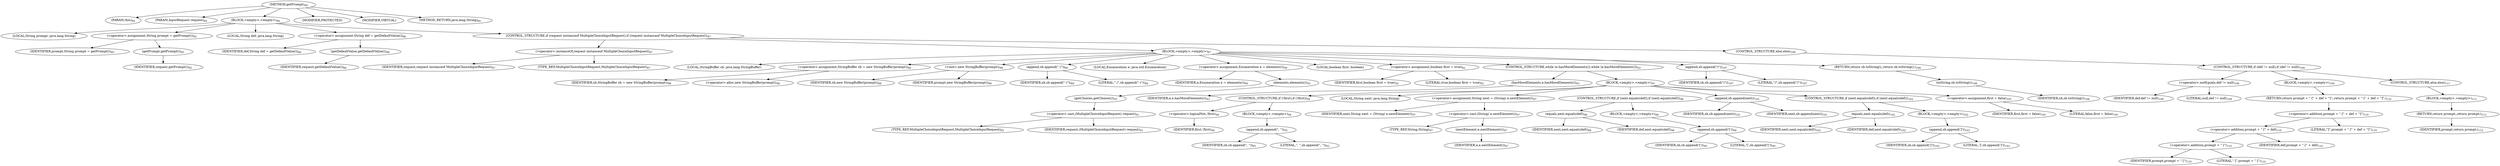 digraph "getPrompt" {  
"121" [label = <(METHOD,getPrompt)<SUB>84</SUB>> ]
"122" [label = <(PARAM,this)<SUB>84</SUB>> ]
"123" [label = <(PARAM,InputRequest request)<SUB>84</SUB>> ]
"124" [label = <(BLOCK,&lt;empty&gt;,&lt;empty&gt;)<SUB>84</SUB>> ]
"125" [label = <(LOCAL,String prompt: java.lang.String)> ]
"126" [label = <(&lt;operator&gt;.assignment,String prompt = getPrompt())<SUB>85</SUB>> ]
"127" [label = <(IDENTIFIER,prompt,String prompt = getPrompt())<SUB>85</SUB>> ]
"128" [label = <(getPrompt,getPrompt())<SUB>85</SUB>> ]
"129" [label = <(IDENTIFIER,request,getPrompt())<SUB>85</SUB>> ]
"130" [label = <(LOCAL,String def: java.lang.String)> ]
"131" [label = <(&lt;operator&gt;.assignment,String def = getDefaultValue())<SUB>86</SUB>> ]
"132" [label = <(IDENTIFIER,def,String def = getDefaultValue())<SUB>86</SUB>> ]
"133" [label = <(getDefaultValue,getDefaultValue())<SUB>86</SUB>> ]
"134" [label = <(IDENTIFIER,request,getDefaultValue())<SUB>86</SUB>> ]
"135" [label = <(CONTROL_STRUCTURE,if (request instanceof MultipleChoiceInputRequest),if (request instanceof MultipleChoiceInputRequest))<SUB>87</SUB>> ]
"136" [label = <(&lt;operator&gt;.instanceOf,request instanceof MultipleChoiceInputRequest)<SUB>87</SUB>> ]
"137" [label = <(IDENTIFIER,request,request instanceof MultipleChoiceInputRequest)<SUB>87</SUB>> ]
"138" [label = <(TYPE_REF,MultipleChoiceInputRequest,MultipleChoiceInputRequest)<SUB>87</SUB>> ]
"139" [label = <(BLOCK,&lt;empty&gt;,&lt;empty&gt;)<SUB>87</SUB>> ]
"9" [label = <(LOCAL,StringBuffer sb: java.lang.StringBuffer)> ]
"140" [label = <(&lt;operator&gt;.assignment,StringBuffer sb = new StringBuffer(prompt))<SUB>88</SUB>> ]
"141" [label = <(IDENTIFIER,sb,StringBuffer sb = new StringBuffer(prompt))<SUB>88</SUB>> ]
"142" [label = <(&lt;operator&gt;.alloc,new StringBuffer(prompt))<SUB>88</SUB>> ]
"143" [label = <(&lt;init&gt;,new StringBuffer(prompt))<SUB>88</SUB>> ]
"8" [label = <(IDENTIFIER,sb,new StringBuffer(prompt))<SUB>88</SUB>> ]
"144" [label = <(IDENTIFIER,prompt,new StringBuffer(prompt))<SUB>88</SUB>> ]
"145" [label = <(append,sb.append(&quot; (&quot;))<SUB>89</SUB>> ]
"146" [label = <(IDENTIFIER,sb,sb.append(&quot; (&quot;))<SUB>89</SUB>> ]
"147" [label = <(LITERAL,&quot; (&quot;,sb.append(&quot; (&quot;))<SUB>89</SUB>> ]
"148" [label = <(LOCAL,Enumeration e: java.util.Enumeration)> ]
"149" [label = <(&lt;operator&gt;.assignment,Enumeration e = elements())<SUB>90</SUB>> ]
"150" [label = <(IDENTIFIER,e,Enumeration e = elements())<SUB>90</SUB>> ]
"151" [label = <(elements,elements())<SUB>91</SUB>> ]
"152" [label = <(getChoices,getChoices())<SUB>91</SUB>> ]
"153" [label = <(&lt;operator&gt;.cast,(MultipleChoiceInputRequest) request)<SUB>91</SUB>> ]
"154" [label = <(TYPE_REF,MultipleChoiceInputRequest,MultipleChoiceInputRequest)<SUB>91</SUB>> ]
"155" [label = <(IDENTIFIER,request,(MultipleChoiceInputRequest) request)<SUB>91</SUB>> ]
"156" [label = <(LOCAL,boolean first: boolean)> ]
"157" [label = <(&lt;operator&gt;.assignment,boolean first = true)<SUB>92</SUB>> ]
"158" [label = <(IDENTIFIER,first,boolean first = true)<SUB>92</SUB>> ]
"159" [label = <(LITERAL,true,boolean first = true)<SUB>92</SUB>> ]
"160" [label = <(CONTROL_STRUCTURE,while (e.hasMoreElements()),while (e.hasMoreElements()))<SUB>93</SUB>> ]
"161" [label = <(hasMoreElements,e.hasMoreElements())<SUB>93</SUB>> ]
"162" [label = <(IDENTIFIER,e,e.hasMoreElements())<SUB>93</SUB>> ]
"163" [label = <(BLOCK,&lt;empty&gt;,&lt;empty&gt;)<SUB>93</SUB>> ]
"164" [label = <(CONTROL_STRUCTURE,if (!first),if (!first))<SUB>94</SUB>> ]
"165" [label = <(&lt;operator&gt;.logicalNot,!first)<SUB>94</SUB>> ]
"166" [label = <(IDENTIFIER,first,!first)<SUB>94</SUB>> ]
"167" [label = <(BLOCK,&lt;empty&gt;,&lt;empty&gt;)<SUB>94</SUB>> ]
"168" [label = <(append,sb.append(&quot;, &quot;))<SUB>95</SUB>> ]
"169" [label = <(IDENTIFIER,sb,sb.append(&quot;, &quot;))<SUB>95</SUB>> ]
"170" [label = <(LITERAL,&quot;, &quot;,sb.append(&quot;, &quot;))<SUB>95</SUB>> ]
"171" [label = <(LOCAL,String next: java.lang.String)> ]
"172" [label = <(&lt;operator&gt;.assignment,String next = (String) e.nextElement())<SUB>97</SUB>> ]
"173" [label = <(IDENTIFIER,next,String next = (String) e.nextElement())<SUB>97</SUB>> ]
"174" [label = <(&lt;operator&gt;.cast,(String) e.nextElement())<SUB>97</SUB>> ]
"175" [label = <(TYPE_REF,String,String)<SUB>97</SUB>> ]
"176" [label = <(nextElement,e.nextElement())<SUB>97</SUB>> ]
"177" [label = <(IDENTIFIER,e,e.nextElement())<SUB>97</SUB>> ]
"178" [label = <(CONTROL_STRUCTURE,if (next.equals(def)),if (next.equals(def)))<SUB>98</SUB>> ]
"179" [label = <(equals,next.equals(def))<SUB>98</SUB>> ]
"180" [label = <(IDENTIFIER,next,next.equals(def))<SUB>98</SUB>> ]
"181" [label = <(IDENTIFIER,def,next.equals(def))<SUB>98</SUB>> ]
"182" [label = <(BLOCK,&lt;empty&gt;,&lt;empty&gt;)<SUB>98</SUB>> ]
"183" [label = <(append,sb.append('['))<SUB>99</SUB>> ]
"184" [label = <(IDENTIFIER,sb,sb.append('['))<SUB>99</SUB>> ]
"185" [label = <(LITERAL,'[',sb.append('['))<SUB>99</SUB>> ]
"186" [label = <(append,sb.append(next))<SUB>101</SUB>> ]
"187" [label = <(IDENTIFIER,sb,sb.append(next))<SUB>101</SUB>> ]
"188" [label = <(IDENTIFIER,next,sb.append(next))<SUB>101</SUB>> ]
"189" [label = <(CONTROL_STRUCTURE,if (next.equals(def)),if (next.equals(def)))<SUB>102</SUB>> ]
"190" [label = <(equals,next.equals(def))<SUB>102</SUB>> ]
"191" [label = <(IDENTIFIER,next,next.equals(def))<SUB>102</SUB>> ]
"192" [label = <(IDENTIFIER,def,next.equals(def))<SUB>102</SUB>> ]
"193" [label = <(BLOCK,&lt;empty&gt;,&lt;empty&gt;)<SUB>102</SUB>> ]
"194" [label = <(append,sb.append(']'))<SUB>103</SUB>> ]
"195" [label = <(IDENTIFIER,sb,sb.append(']'))<SUB>103</SUB>> ]
"196" [label = <(LITERAL,']',sb.append(']'))<SUB>103</SUB>> ]
"197" [label = <(&lt;operator&gt;.assignment,first = false)<SUB>105</SUB>> ]
"198" [label = <(IDENTIFIER,first,first = false)<SUB>105</SUB>> ]
"199" [label = <(LITERAL,false,first = false)<SUB>105</SUB>> ]
"200" [label = <(append,sb.append(&quot;)&quot;))<SUB>107</SUB>> ]
"201" [label = <(IDENTIFIER,sb,sb.append(&quot;)&quot;))<SUB>107</SUB>> ]
"202" [label = <(LITERAL,&quot;)&quot;,sb.append(&quot;)&quot;))<SUB>107</SUB>> ]
"203" [label = <(RETURN,return sb.toString();,return sb.toString();)<SUB>108</SUB>> ]
"204" [label = <(toString,sb.toString())<SUB>108</SUB>> ]
"205" [label = <(IDENTIFIER,sb,sb.toString())<SUB>108</SUB>> ]
"206" [label = <(CONTROL_STRUCTURE,else,else)<SUB>109</SUB>> ]
"207" [label = <(CONTROL_STRUCTURE,if (def != null),if (def != null))<SUB>109</SUB>> ]
"208" [label = <(&lt;operator&gt;.notEquals,def != null)<SUB>109</SUB>> ]
"209" [label = <(IDENTIFIER,def,def != null)<SUB>109</SUB>> ]
"210" [label = <(LITERAL,null,def != null)<SUB>109</SUB>> ]
"211" [label = <(BLOCK,&lt;empty&gt;,&lt;empty&gt;)<SUB>109</SUB>> ]
"212" [label = <(RETURN,return prompt + &quot; [&quot; + def + &quot;]&quot;;,return prompt + &quot; [&quot; + def + &quot;]&quot;;)<SUB>110</SUB>> ]
"213" [label = <(&lt;operator&gt;.addition,prompt + &quot; [&quot; + def + &quot;]&quot;)<SUB>110</SUB>> ]
"214" [label = <(&lt;operator&gt;.addition,prompt + &quot; [&quot; + def)<SUB>110</SUB>> ]
"215" [label = <(&lt;operator&gt;.addition,prompt + &quot; [&quot;)<SUB>110</SUB>> ]
"216" [label = <(IDENTIFIER,prompt,prompt + &quot; [&quot;)<SUB>110</SUB>> ]
"217" [label = <(LITERAL,&quot; [&quot;,prompt + &quot; [&quot;)<SUB>110</SUB>> ]
"218" [label = <(IDENTIFIER,def,prompt + &quot; [&quot; + def)<SUB>110</SUB>> ]
"219" [label = <(LITERAL,&quot;]&quot;,prompt + &quot; [&quot; + def + &quot;]&quot;)<SUB>110</SUB>> ]
"220" [label = <(CONTROL_STRUCTURE,else,else)<SUB>111</SUB>> ]
"221" [label = <(BLOCK,&lt;empty&gt;,&lt;empty&gt;)<SUB>111</SUB>> ]
"222" [label = <(RETURN,return prompt;,return prompt;)<SUB>112</SUB>> ]
"223" [label = <(IDENTIFIER,prompt,return prompt;)<SUB>112</SUB>> ]
"224" [label = <(MODIFIER,PROTECTED)> ]
"225" [label = <(MODIFIER,VIRTUAL)> ]
"226" [label = <(METHOD_RETURN,java.lang.String)<SUB>84</SUB>> ]
  "121" -> "122" 
  "121" -> "123" 
  "121" -> "124" 
  "121" -> "224" 
  "121" -> "225" 
  "121" -> "226" 
  "124" -> "125" 
  "124" -> "126" 
  "124" -> "130" 
  "124" -> "131" 
  "124" -> "135" 
  "126" -> "127" 
  "126" -> "128" 
  "128" -> "129" 
  "131" -> "132" 
  "131" -> "133" 
  "133" -> "134" 
  "135" -> "136" 
  "135" -> "139" 
  "135" -> "206" 
  "136" -> "137" 
  "136" -> "138" 
  "139" -> "9" 
  "139" -> "140" 
  "139" -> "143" 
  "139" -> "145" 
  "139" -> "148" 
  "139" -> "149" 
  "139" -> "156" 
  "139" -> "157" 
  "139" -> "160" 
  "139" -> "200" 
  "139" -> "203" 
  "140" -> "141" 
  "140" -> "142" 
  "143" -> "8" 
  "143" -> "144" 
  "145" -> "146" 
  "145" -> "147" 
  "149" -> "150" 
  "149" -> "151" 
  "151" -> "152" 
  "152" -> "153" 
  "153" -> "154" 
  "153" -> "155" 
  "157" -> "158" 
  "157" -> "159" 
  "160" -> "161" 
  "160" -> "163" 
  "161" -> "162" 
  "163" -> "164" 
  "163" -> "171" 
  "163" -> "172" 
  "163" -> "178" 
  "163" -> "186" 
  "163" -> "189" 
  "163" -> "197" 
  "164" -> "165" 
  "164" -> "167" 
  "165" -> "166" 
  "167" -> "168" 
  "168" -> "169" 
  "168" -> "170" 
  "172" -> "173" 
  "172" -> "174" 
  "174" -> "175" 
  "174" -> "176" 
  "176" -> "177" 
  "178" -> "179" 
  "178" -> "182" 
  "179" -> "180" 
  "179" -> "181" 
  "182" -> "183" 
  "183" -> "184" 
  "183" -> "185" 
  "186" -> "187" 
  "186" -> "188" 
  "189" -> "190" 
  "189" -> "193" 
  "190" -> "191" 
  "190" -> "192" 
  "193" -> "194" 
  "194" -> "195" 
  "194" -> "196" 
  "197" -> "198" 
  "197" -> "199" 
  "200" -> "201" 
  "200" -> "202" 
  "203" -> "204" 
  "204" -> "205" 
  "206" -> "207" 
  "207" -> "208" 
  "207" -> "211" 
  "207" -> "220" 
  "208" -> "209" 
  "208" -> "210" 
  "211" -> "212" 
  "212" -> "213" 
  "213" -> "214" 
  "213" -> "219" 
  "214" -> "215" 
  "214" -> "218" 
  "215" -> "216" 
  "215" -> "217" 
  "220" -> "221" 
  "221" -> "222" 
  "222" -> "223" 
}
